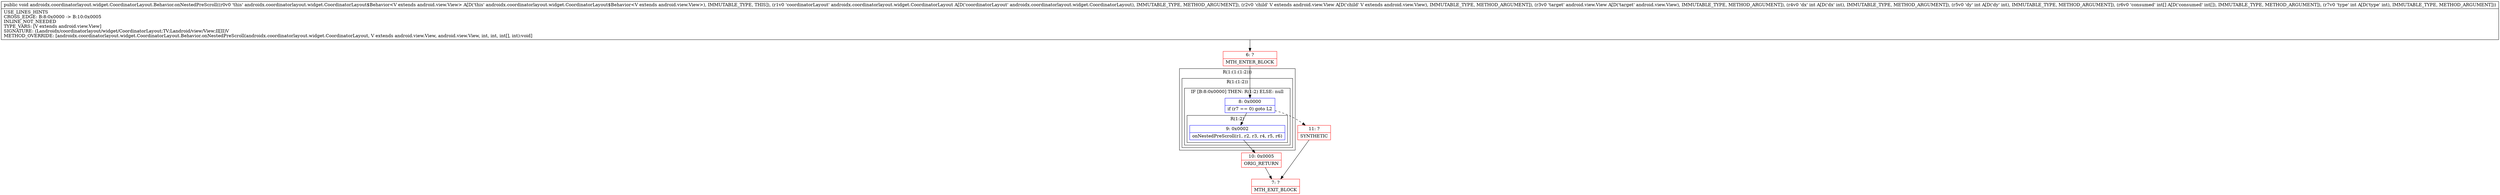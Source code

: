 digraph "CFG forandroidx.coordinatorlayout.widget.CoordinatorLayout.Behavior.onNestedPreScroll(Landroidx\/coordinatorlayout\/widget\/CoordinatorLayout;Landroid\/view\/View;Landroid\/view\/View;II[II)V" {
subgraph cluster_Region_900515589 {
label = "R(1:(1:(1:2)))";
node [shape=record,color=blue];
subgraph cluster_Region_670412620 {
label = "R(1:(1:2))";
node [shape=record,color=blue];
subgraph cluster_IfRegion_1006328312 {
label = "IF [B:8:0x0000] THEN: R(1:2) ELSE: null";
node [shape=record,color=blue];
Node_8 [shape=record,label="{8\:\ 0x0000|if (r7 == 0) goto L2\l}"];
subgraph cluster_Region_573071419 {
label = "R(1:2)";
node [shape=record,color=blue];
Node_9 [shape=record,label="{9\:\ 0x0002|onNestedPreScroll(r1, r2, r3, r4, r5, r6)\l}"];
}
}
}
}
Node_6 [shape=record,color=red,label="{6\:\ ?|MTH_ENTER_BLOCK\l}"];
Node_10 [shape=record,color=red,label="{10\:\ 0x0005|ORIG_RETURN\l}"];
Node_7 [shape=record,color=red,label="{7\:\ ?|MTH_EXIT_BLOCK\l}"];
Node_11 [shape=record,color=red,label="{11\:\ ?|SYNTHETIC\l}"];
MethodNode[shape=record,label="{public void androidx.coordinatorlayout.widget.CoordinatorLayout.Behavior.onNestedPreScroll((r0v0 'this' androidx.coordinatorlayout.widget.CoordinatorLayout$Behavior\<V extends android.view.View\> A[D('this' androidx.coordinatorlayout.widget.CoordinatorLayout$Behavior\<V extends android.view.View\>), IMMUTABLE_TYPE, THIS]), (r1v0 'coordinatorLayout' androidx.coordinatorlayout.widget.CoordinatorLayout A[D('coordinatorLayout' androidx.coordinatorlayout.widget.CoordinatorLayout), IMMUTABLE_TYPE, METHOD_ARGUMENT]), (r2v0 'child' V extends android.view.View A[D('child' V extends android.view.View), IMMUTABLE_TYPE, METHOD_ARGUMENT]), (r3v0 'target' android.view.View A[D('target' android.view.View), IMMUTABLE_TYPE, METHOD_ARGUMENT]), (r4v0 'dx' int A[D('dx' int), IMMUTABLE_TYPE, METHOD_ARGUMENT]), (r5v0 'dy' int A[D('dy' int), IMMUTABLE_TYPE, METHOD_ARGUMENT]), (r6v0 'consumed' int[] A[D('consumed' int[]), IMMUTABLE_TYPE, METHOD_ARGUMENT]), (r7v0 'type' int A[D('type' int), IMMUTABLE_TYPE, METHOD_ARGUMENT]))  | USE_LINES_HINTS\lCROSS_EDGE: B:8:0x0000 \-\> B:10:0x0005\lINLINE_NOT_NEEDED\lTYPE_VARS: [V extends android.view.View]\lSIGNATURE: (Landroidx\/coordinatorlayout\/widget\/CoordinatorLayout;TV;Landroid\/view\/View;II[II)V\lMETHOD_OVERRIDE: [androidx.coordinatorlayout.widget.CoordinatorLayout.Behavior.onNestedPreScroll(androidx.coordinatorlayout.widget.CoordinatorLayout, V extends android.view.View, android.view.View, int, int, int[], int):void]\l}"];
MethodNode -> Node_6;Node_8 -> Node_9;
Node_8 -> Node_11[style=dashed];
Node_9 -> Node_10;
Node_6 -> Node_8;
Node_10 -> Node_7;
Node_11 -> Node_7;
}

